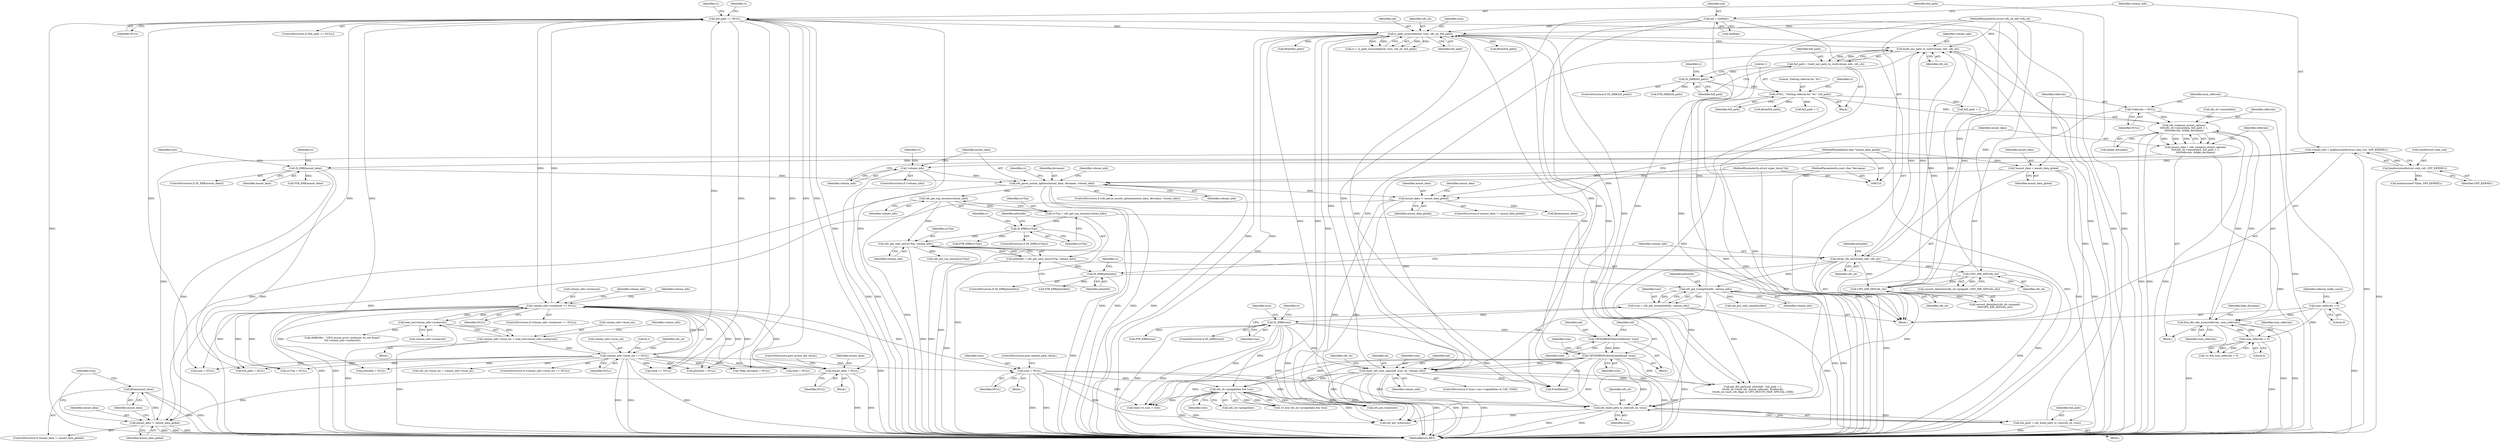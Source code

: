 digraph "1_linux_70945643722ffeac779d2529a348f99567fa5c33@API" {
"1000744" [label="(Call,kfree(mount_data))"];
"1000741" [label="(Call,mount_data != mount_data_global)"];
"1000638" [label="(Call,mount_data = NULL)"];
"1000494" [label="(Call,full_path == NULL)"];
"1000488" [label="(Call,full_path = cifs_build_path_to_root(cifs_sb, tcon))"];
"1000490" [label="(Call,cifs_build_path_to_root(cifs_sb, tcon))"];
"1000313" [label="(Call,setup_cifs_sb(volume_info, cifs_sb))"];
"1000298" [label="(Call,cifs_get_smb_ses(srvTcp, volume_info))"];
"1000288" [label="(Call,IS_ERR(srvTcp))"];
"1000283" [label="(Call,srvTcp = cifs_get_tcp_session(volume_info))"];
"1000285" [label="(Call,cifs_get_tcp_session(volume_info))"];
"1000192" [label="(Call,cifs_parse_mount_options(mount_data, devname, volume_info))"];
"1000631" [label="(Call,IS_ERR(mount_data))"];
"1000611" [label="(Call,mount_data = cifs_compose_mount_options(\n\t\t\t\t\tcifs_sb->mountdata, full_path + 1,\n\t\t\t\t\treferrals, &fake_devname))"];
"1000613" [label="(Call,cifs_compose_mount_options(\n\t\t\t\t\tcifs_sb->mountdata, full_path + 1,\n\t\t\t\t\treferrals, &fake_devname))"];
"1000569" [label="(Call,cFYI(1, \"Getting referral for: %s\", full_path))"];
"1000561" [label="(Call,IS_ERR(full_path))"];
"1000555" [label="(Call,full_path = build_unc_path_to_root(volume_info, cifs_sb))"];
"1000557" [label="(Call,build_unc_path_to_root(volume_info, cifs_sb))"];
"1000375" [label="(Call,reset_cifs_unix_caps(xid, tcon, sb, volume_info))"];
"1000364" [label="(Call,CIFSSMBQFSAttributeInfo(xid, tcon))"];
"1000361" [label="(Call,CIFSSMBQFSDeviceInfo(xid, tcon))"];
"1000173" [label="(Call,xid = GetXid())"];
"1000344" [label="(Call,IS_ERR(tcon))"];
"1000338" [label="(Call,tcon = cifs_get_tcon(pSesInfo, volume_info))"];
"1000340" [label="(Call,cifs_get_tcon(pSesInfo, volume_info))"];
"1000302" [label="(Call,IS_ERR(pSesInfo))"];
"1000296" [label="(Call,pSesInfo = cifs_get_smb_ses(srvTcp, volume_info))"];
"1000125" [label="(MethodParameterIn,struct super_block *sb)"];
"1000553" [label="(Call,CIFS_DIR_SEP(cifs_sb))"];
"1000505" [label="(Call,is_path_accessible(xid, tcon, cifs_sb, full_path))"];
"1000126" [label="(MethodParameterIn,struct cifs_sb_info *cifs_sb)"];
"1000398" [label="(Call,CIFS_DIR_SEP(cifs_sb))"];
"1000623" [label="(Call,free_dfs_info_array(referrals, num_referrals))"];
"1000597" [label="(Call,num_referrals > 0)"];
"1000147" [label="(Call,num_referrals = 0)"];
"1000143" [label="(Call,*referrals = NULL)"];
"1000138" [label="(Call,*mount_data = mount_data_global)"];
"1000127" [label="(MethodParameterIn,char *mount_data_global)"];
"1000128" [label="(MethodParameterIn,const char *devname)"];
"1000183" [label="(Call,!volume_info)"];
"1000176" [label="(Call,volume_info = kzalloc(sizeof(struct smb_vol), GFP_KERNEL))"];
"1000178" [label="(Call,kzalloc(sizeof(struct smb_vol), GFP_KERNEL))"];
"1000482" [label="(Call,cifs_sb->prepathlen && tcon)"];
"1000351" [label="(Call,tcon = NULL)"];
"1000259" [label="(Call,volume_info->local_nls == NULL)"];
"1000250" [label="(Call,volume_info->local_nls = load_nls(volume_info->iocharset))"];
"1000254" [label="(Call,load_nls(volume_info->iocharset))"];
"1000237" [label="(Call,volume_info->iocharset == NULL)"];
"1000606" [label="(Call,mount_data != mount_data_global)"];
"1000167" [label="(Call,full_path = NULL)"];
"1000554" [label="(Identifier,cifs_sb)"];
"1000574" [label="(Identifier,rc)"];
"1000183" [label="(Call,!volume_info)"];
"1000173" [label="(Call,xid = GetXid())"];
"1000179" [label="(Call,sizeof(struct smb_vol))"];
"1000748" [label="(Call,cifs_put_tcon(tcon))"];
"1000611" [label="(Call,mount_data = cifs_compose_mount_options(\n\t\t\t\t\tcifs_sb->mountdata, full_path + 1,\n\t\t\t\t\treferrals, &fake_devname))"];
"1000143" [label="(Call,*referrals = NULL)"];
"1000599" [label="(Literal,0)"];
"1000296" [label="(Call,pSesInfo = cifs_get_smb_ses(srvTcp, volume_info))"];
"1000307" [label="(Call,PTR_ERR(pSesInfo))"];
"1000505" [label="(Call,is_path_accessible(xid, tcon, cifs_sb, full_path))"];
"1000639" [label="(Identifier,mount_data)"];
"1000496" [label="(Identifier,NULL)"];
"1000740" [label="(ControlStructure,if (mount_data != mount_data_global))"];
"1000191" [label="(ControlStructure,if (cifs_parse_mount_options(mount_data, devname, volume_info)))"];
"1000343" [label="(ControlStructure,if (IS_ERR(tcon)))"];
"1000340" [label="(Call,cifs_get_tcon(pSesInfo, volume_info))"];
"1000366" [label="(Identifier,tcon)"];
"1000302" [label="(Call,IS_ERR(pSesInfo))"];
"1000140" [label="(Identifier,mount_data_global)"];
"1000594" [label="(Call,!rc && num_referrals > 0)"];
"1000756" [label="(Call,cifs_put_tcp_session(srvTcp))"];
"1000378" [label="(Identifier,sb)"];
"1000747" [label="(Identifier,tcon)"];
"1000562" [label="(Identifier,full_path)"];
"1000763" [label="(Call,FreeXid(xid))"];
"1000487" [label="(Block,)"];
"1000345" [label="(Identifier,tcon)"];
"1000399" [label="(Identifier,cifs_sb)"];
"1000187" [label="(Identifier,rc)"];
"1000319" [label="(Identifier,pSesInfo)"];
"1000351" [label="(Call,tcon = NULL)"];
"1000557" [label="(Call,build_unc_path_to_root(volume_info, cifs_sb))"];
"1000620" [label="(Identifier,referrals)"];
"1000139" [label="(Identifier,mount_data)"];
"1000560" [label="(ControlStructure,if (IS_ERR(full_path)))"];
"1000147" [label="(Call,num_referrals = 0)"];
"1000630" [label="(ControlStructure,if (IS_ERR(mount_data)))"];
"1000287" [label="(ControlStructure,if (IS_ERR(srvTcp)))"];
"1000556" [label="(Identifier,full_path)"];
"1000371" [label="(Identifier,tcon)"];
"1000144" [label="(Identifier,referrals)"];
"1000606" [label="(Call,mount_data != mount_data_global)"];
"1000348" [label="(Identifier,rc)"];
"1000491" [label="(Identifier,cifs_sb)"];
"1000610" [label="(Identifier,mount_data)"];
"1000178" [label="(Call,kzalloc(sizeof(struct smb_vol), GFP_KERNEL))"];
"1000555" [label="(Call,full_path = build_unc_path_to_root(volume_info, cifs_sb))"];
"1000742" [label="(Identifier,mount_data)"];
"1000621" [label="(Call,&fake_devname)"];
"1000129" [label="(Block,)"];
"1000193" [label="(Identifier,mount_data)"];
"1000523" [label="(Call,kfree(full_path))"];
"1000263" [label="(Identifier,NULL)"];
"1000306" [label="(Identifier,rc)"];
"1000288" [label="(Call,IS_ERR(srvTcp))"];
"1000566" [label="(Call,PTR_ERR(full_path))"];
"1000670" [label="(Call,tlink == NULL)"];
"1000571" [label="(Literal,\"Getting referral for: %s\")"];
"1000686" [label="(Call,tlink->tl_tcon = tcon)"];
"1000506" [label="(Identifier,xid)"];
"1000276" [label="(Call,cifs_sb->local_nls = volume_info->local_nls)"];
"1000298" [label="(Call,cifs_get_smb_ses(srvTcp, volume_info))"];
"1000285" [label="(Call,cifs_get_tcp_session(volume_info))"];
"1000175" [label="(Call,GetXid())"];
"1000509" [label="(Identifier,full_path)"];
"1000570" [label="(Literal,1)"];
"1000194" [label="(Identifier,devname)"];
"1000632" [label="(Identifier,mount_data)"];
"1000504" [label="(Identifier,rc)"];
"1000181" [label="(Identifier,GFP_KERNEL)"];
"1000520" [label="(Call,kfree(full_path))"];
"1000128" [label="(MethodParameterIn,const char *devname)"];
"1000367" [label="(ControlStructure,if (tcon->ses->capabilities & CAP_UNIX))"];
"1000259" [label="(Call,volume_info->local_nls == NULL)"];
"1000126" [label="(MethodParameterIn,struct cifs_sb_info *cifs_sb)"];
"1000339" [label="(Identifier,tcon)"];
"1000342" [label="(Identifier,volume_info)"];
"1000354" [label="(ControlStructure,goto remote_path_check;)"];
"1000250" [label="(Call,volume_info->local_nls = load_nls(volume_info->iocharset))"];
"1000299" [label="(Identifier,srvTcp)"];
"1000394" [label="(Call,convert_delimiter(cifs_sb->prepath, CIFS_DIR_SEP(cifs_sb)))"];
"1000265" [label="(Call,cERROR(1, \"CIFS mount error: iocharset %s not found\",\n\t\t\t\t volume_info->iocharset))"];
"1000192" [label="(Call,cifs_parse_mount_options(mount_data, devname, volume_info))"];
"1000495" [label="(Identifier,full_path)"];
"1000623" [label="(Call,free_dfs_info_array(referrals, num_referrals))"];
"1000398" [label="(Call,CIFS_DIR_SEP(cifs_sb))"];
"1000292" [label="(Identifier,rc)"];
"1000613" [label="(Call,cifs_compose_mount_options(\n\t\t\t\t\tcifs_sb->mountdata, full_path + 1,\n\t\t\t\t\treferrals, &fake_devname))"];
"1000499" [label="(Identifier,rc)"];
"1000349" [label="(Call,PTR_ERR(tcon))"];
"1000314" [label="(Identifier,volume_info)"];
"1000241" [label="(Identifier,NULL)"];
"1000236" [label="(ControlStructure,if (volume_info->iocharset == NULL))"];
"1000744" [label="(Call,kfree(mount_data))"];
"1000344" [label="(Call,IS_ERR(tcon))"];
"1000148" [label="(Identifier,num_referrals)"];
"1000644" [label="(Call,cifs_put_tcon(tcon))"];
"1000138" [label="(Call,*mount_data = mount_data_global)"];
"1000353" [label="(Identifier,NULL)"];
"1000352" [label="(Identifier,tcon)"];
"1000266" [label="(Literal,1)"];
"1000664" [label="(Call,kzalloc(sizeof *tlink, GFP_KERNEL))"];
"1000346" [label="(Block,)"];
"1000261" [label="(Identifier,volume_info)"];
"1000635" [label="(Identifier,rc)"];
"1000145" [label="(Identifier,NULL)"];
"1000488" [label="(Call,full_path = cifs_build_path_to_root(cifs_sb, tcon))"];
"1000612" [label="(Identifier,mount_data)"];
"1000600" [label="(Block,)"];
"1000627" [label="(Identifier,fake_devname)"];
"1000362" [label="(Identifier,xid)"];
"1000309" [label="(Call,pSesInfo = NULL)"];
"1000237" [label="(Call,volume_info->iocharset == NULL)"];
"1000377" [label="(Identifier,tcon)"];
"1000743" [label="(Identifier,mount_data_global)"];
"1000741" [label="(Call,mount_data != mount_data_global)"];
"1000631" [label="(Call,IS_ERR(mount_data))"];
"1000614" [label="(Call,cifs_sb->mountdata)"];
"1000376" [label="(Identifier,xid)"];
"1000559" [label="(Identifier,cifs_sb)"];
"1000303" [label="(Identifier,pSesInfo)"];
"1000633" [label="(Block,)"];
"1000609" [label="(Call,kfree(mount_data))"];
"1000753" [label="(Call,cifs_put_smb_ses(pSesInfo))"];
"1000177" [label="(Identifier,volume_info)"];
"1000390" [label="(Identifier,cifs_sb)"];
"1000365" [label="(Identifier,xid)"];
"1000379" [label="(Identifier,volume_info)"];
"1000363" [label="(Identifier,tcon)"];
"1000636" [label="(Call,PTR_ERR(mount_data))"];
"1000508" [label="(Identifier,cifs_sb)"];
"1000479" [label="(Call,!rc && cifs_sb->prepathlen && tcon)"];
"1000483" [label="(Call,cifs_sb->prepathlen)"];
"1000238" [label="(Call,volume_info->iocharset)"];
"1000170" [label="(Call,tlink = NULL)"];
"1000503" [label="(Call,rc = is_path_accessible(xid, tcon, cifs_sb, full_path))"];
"1000507" [label="(Identifier,tcon)"];
"1000598" [label="(Identifier,num_referrals)"];
"1000164" [label="(Call,srvTcp = NULL)"];
"1000297" [label="(Identifier,pSesInfo)"];
"1000575" [label="(Call,get_dfs_path(xid, pSesInfo , full_path + 1,\n\t\t\tcifs_sb->local_nls, &num_referrals, &referrals,\n\t\t\tcifs_sb->mnt_cifs_flags & CIFS_MOUNT_MAP_SPECIAL_CHR))"];
"1000161" [label="(Call,pSesInfo = NULL)"];
"1000254" [label="(Call,load_nls(volume_info->iocharset))"];
"1000360" [label="(Block,)"];
"1000204" [label="(Identifier,volume_info)"];
"1000361" [label="(Call,CIFSSMBQFSDeviceInfo(xid, tcon))"];
"1000493" [label="(ControlStructure,if (full_path == NULL))"];
"1000249" [label="(Block,)"];
"1000289" [label="(Identifier,srvTcp)"];
"1000569" [label="(Call,cFYI(1, \"Getting referral for: %s\", full_path))"];
"1000315" [label="(Identifier,cifs_sb)"];
"1000284" [label="(Identifier,srvTcp)"];
"1000572" [label="(Identifier,full_path)"];
"1000602" [label="(Call,*fake_devname = NULL)"];
"1000492" [label="(Identifier,tcon)"];
"1000283" [label="(Call,srvTcp = cifs_get_tcp_session(volume_info))"];
"1000301" [label="(ControlStructure,if (IS_ERR(pSesInfo)))"];
"1000561" [label="(Call,IS_ERR(full_path))"];
"1000608" [label="(Identifier,mount_data_global)"];
"1000375" [label="(Call,reset_cifs_unix_caps(xid, tcon, sb, volume_info))"];
"1000641" [label="(ControlStructure,goto mount_fail_check;)"];
"1000482" [label="(Call,cifs_sb->prepathlen && tcon)"];
"1000251" [label="(Call,volume_info->local_nls)"];
"1000313" [label="(Call,setup_cifs_sb(volume_info, cifs_sb))"];
"1000364" [label="(Call,CIFSSMBQFSAttributeInfo(xid, tcon))"];
"1000198" [label="(Identifier,rc)"];
"1000628" [label="(Call,kfree(full_path))"];
"1000174" [label="(Identifier,xid)"];
"1000152" [label="(Identifier,referral_walks_count)"];
"1000125" [label="(MethodParameterIn,struct super_block *sb)"];
"1000745" [label="(Identifier,mount_data)"];
"1000638" [label="(Call,mount_data = NULL)"];
"1000255" [label="(Call,volume_info->iocharset)"];
"1000195" [label="(Identifier,volume_info)"];
"1000176" [label="(Call,volume_info = kzalloc(sizeof(struct smb_vol), GFP_KERNEL))"];
"1000127" [label="(MethodParameterIn,char *mount_data_global)"];
"1000767" [label="(MethodReturn,RET)"];
"1000358" [label="(Identifier,tcon)"];
"1000640" [label="(Identifier,NULL)"];
"1000578" [label="(Call,full_path + 1)"];
"1000549" [label="(Call,convert_delimiter(cifs_sb->prepath,\n\t\t\t\t\tCIFS_DIR_SEP(cifs_sb)))"];
"1000490" [label="(Call,cifs_build_path_to_root(cifs_sb, tcon))"];
"1000158" [label="(Call,tcon = NULL)"];
"1000625" [label="(Identifier,num_referrals)"];
"1000565" [label="(Identifier,rc)"];
"1000530" [label="(Block,)"];
"1000278" [label="(Identifier,cifs_sb)"];
"1000605" [label="(ControlStructure,if (mount_data != mount_data_global))"];
"1000341" [label="(Identifier,pSesInfo)"];
"1000643" [label="(Identifier,tcon)"];
"1000338" [label="(Call,tcon = cifs_get_tcon(pSesInfo, volume_info))"];
"1000258" [label="(ControlStructure,if (volume_info->local_nls == NULL))"];
"1000149" [label="(Literal,0)"];
"1000553" [label="(Call,CIFS_DIR_SEP(cifs_sb))"];
"1000597" [label="(Call,num_referrals > 0)"];
"1000607" [label="(Identifier,mount_data)"];
"1000286" [label="(Identifier,volume_info)"];
"1000252" [label="(Identifier,volume_info)"];
"1000293" [label="(Call,PTR_ERR(srvTcp))"];
"1000486" [label="(Identifier,tcon)"];
"1000245" [label="(Identifier,volume_info)"];
"1000617" [label="(Call,full_path + 1)"];
"1000300" [label="(Identifier,volume_info)"];
"1000558" [label="(Identifier,volume_info)"];
"1000260" [label="(Call,volume_info->local_nls)"];
"1000624" [label="(Identifier,referrals)"];
"1000489" [label="(Identifier,full_path)"];
"1000182" [label="(ControlStructure,if (!volume_info))"];
"1000494" [label="(Call,full_path == NULL)"];
"1000184" [label="(Identifier,volume_info)"];
"1000744" -> "1000740"  [label="AST: "];
"1000744" -> "1000745"  [label="CFG: "];
"1000745" -> "1000744"  [label="AST: "];
"1000747" -> "1000744"  [label="CFG: "];
"1000744" -> "1000767"  [label="DDG: "];
"1000744" -> "1000767"  [label="DDG: "];
"1000741" -> "1000744"  [label="DDG: "];
"1000741" -> "1000740"  [label="AST: "];
"1000741" -> "1000743"  [label="CFG: "];
"1000742" -> "1000741"  [label="AST: "];
"1000743" -> "1000741"  [label="AST: "];
"1000745" -> "1000741"  [label="CFG: "];
"1000747" -> "1000741"  [label="CFG: "];
"1000741" -> "1000767"  [label="DDG: "];
"1000741" -> "1000767"  [label="DDG: "];
"1000741" -> "1000767"  [label="DDG: "];
"1000638" -> "1000741"  [label="DDG: "];
"1000192" -> "1000741"  [label="DDG: "];
"1000606" -> "1000741"  [label="DDG: "];
"1000127" -> "1000741"  [label="DDG: "];
"1000638" -> "1000633"  [label="AST: "];
"1000638" -> "1000640"  [label="CFG: "];
"1000639" -> "1000638"  [label="AST: "];
"1000640" -> "1000638"  [label="AST: "];
"1000641" -> "1000638"  [label="CFG: "];
"1000638" -> "1000767"  [label="DDG: "];
"1000638" -> "1000767"  [label="DDG: "];
"1000494" -> "1000638"  [label="DDG: "];
"1000259" -> "1000638"  [label="DDG: "];
"1000237" -> "1000638"  [label="DDG: "];
"1000494" -> "1000493"  [label="AST: "];
"1000494" -> "1000496"  [label="CFG: "];
"1000495" -> "1000494"  [label="AST: "];
"1000496" -> "1000494"  [label="AST: "];
"1000499" -> "1000494"  [label="CFG: "];
"1000504" -> "1000494"  [label="CFG: "];
"1000494" -> "1000767"  [label="DDG: "];
"1000494" -> "1000767"  [label="DDG: "];
"1000494" -> "1000767"  [label="DDG: "];
"1000494" -> "1000158"  [label="DDG: "];
"1000494" -> "1000161"  [label="DDG: "];
"1000494" -> "1000164"  [label="DDG: "];
"1000494" -> "1000167"  [label="DDG: "];
"1000494" -> "1000170"  [label="DDG: "];
"1000494" -> "1000237"  [label="DDG: "];
"1000488" -> "1000494"  [label="DDG: "];
"1000259" -> "1000494"  [label="DDG: "];
"1000237" -> "1000494"  [label="DDG: "];
"1000494" -> "1000505"  [label="DDG: "];
"1000494" -> "1000602"  [label="DDG: "];
"1000494" -> "1000670"  [label="DDG: "];
"1000488" -> "1000487"  [label="AST: "];
"1000488" -> "1000490"  [label="CFG: "];
"1000489" -> "1000488"  [label="AST: "];
"1000490" -> "1000488"  [label="AST: "];
"1000495" -> "1000488"  [label="CFG: "];
"1000488" -> "1000767"  [label="DDG: "];
"1000490" -> "1000488"  [label="DDG: "];
"1000490" -> "1000488"  [label="DDG: "];
"1000490" -> "1000492"  [label="CFG: "];
"1000491" -> "1000490"  [label="AST: "];
"1000492" -> "1000490"  [label="AST: "];
"1000490" -> "1000767"  [label="DDG: "];
"1000490" -> "1000767"  [label="DDG: "];
"1000313" -> "1000490"  [label="DDG: "];
"1000398" -> "1000490"  [label="DDG: "];
"1000126" -> "1000490"  [label="DDG: "];
"1000482" -> "1000490"  [label="DDG: "];
"1000375" -> "1000490"  [label="DDG: "];
"1000364" -> "1000490"  [label="DDG: "];
"1000351" -> "1000490"  [label="DDG: "];
"1000344" -> "1000490"  [label="DDG: "];
"1000490" -> "1000505"  [label="DDG: "];
"1000490" -> "1000505"  [label="DDG: "];
"1000490" -> "1000748"  [label="DDG: "];
"1000313" -> "1000129"  [label="AST: "];
"1000313" -> "1000315"  [label="CFG: "];
"1000314" -> "1000313"  [label="AST: "];
"1000315" -> "1000313"  [label="AST: "];
"1000319" -> "1000313"  [label="CFG: "];
"1000313" -> "1000767"  [label="DDG: "];
"1000313" -> "1000767"  [label="DDG: "];
"1000298" -> "1000313"  [label="DDG: "];
"1000557" -> "1000313"  [label="DDG: "];
"1000126" -> "1000313"  [label="DDG: "];
"1000313" -> "1000340"  [label="DDG: "];
"1000313" -> "1000398"  [label="DDG: "];
"1000313" -> "1000553"  [label="DDG: "];
"1000313" -> "1000557"  [label="DDG: "];
"1000298" -> "1000296"  [label="AST: "];
"1000298" -> "1000300"  [label="CFG: "];
"1000299" -> "1000298"  [label="AST: "];
"1000300" -> "1000298"  [label="AST: "];
"1000296" -> "1000298"  [label="CFG: "];
"1000298" -> "1000767"  [label="DDG: "];
"1000298" -> "1000767"  [label="DDG: "];
"1000298" -> "1000296"  [label="DDG: "];
"1000298" -> "1000296"  [label="DDG: "];
"1000288" -> "1000298"  [label="DDG: "];
"1000285" -> "1000298"  [label="DDG: "];
"1000298" -> "1000756"  [label="DDG: "];
"1000288" -> "1000287"  [label="AST: "];
"1000288" -> "1000289"  [label="CFG: "];
"1000289" -> "1000288"  [label="AST: "];
"1000292" -> "1000288"  [label="CFG: "];
"1000297" -> "1000288"  [label="CFG: "];
"1000288" -> "1000767"  [label="DDG: "];
"1000283" -> "1000288"  [label="DDG: "];
"1000288" -> "1000293"  [label="DDG: "];
"1000283" -> "1000129"  [label="AST: "];
"1000283" -> "1000285"  [label="CFG: "];
"1000284" -> "1000283"  [label="AST: "];
"1000285" -> "1000283"  [label="AST: "];
"1000289" -> "1000283"  [label="CFG: "];
"1000283" -> "1000767"  [label="DDG: "];
"1000285" -> "1000283"  [label="DDG: "];
"1000285" -> "1000286"  [label="CFG: "];
"1000286" -> "1000285"  [label="AST: "];
"1000285" -> "1000767"  [label="DDG: "];
"1000192" -> "1000285"  [label="DDG: "];
"1000192" -> "1000191"  [label="AST: "];
"1000192" -> "1000195"  [label="CFG: "];
"1000193" -> "1000192"  [label="AST: "];
"1000194" -> "1000192"  [label="AST: "];
"1000195" -> "1000192"  [label="AST: "];
"1000198" -> "1000192"  [label="CFG: "];
"1000204" -> "1000192"  [label="CFG: "];
"1000192" -> "1000767"  [label="DDG: "];
"1000192" -> "1000767"  [label="DDG: "];
"1000192" -> "1000767"  [label="DDG: "];
"1000192" -> "1000767"  [label="DDG: "];
"1000631" -> "1000192"  [label="DDG: "];
"1000138" -> "1000192"  [label="DDG: "];
"1000128" -> "1000192"  [label="DDG: "];
"1000183" -> "1000192"  [label="DDG: "];
"1000192" -> "1000606"  [label="DDG: "];
"1000631" -> "1000630"  [label="AST: "];
"1000631" -> "1000632"  [label="CFG: "];
"1000632" -> "1000631"  [label="AST: "];
"1000635" -> "1000631"  [label="CFG: "];
"1000643" -> "1000631"  [label="CFG: "];
"1000631" -> "1000767"  [label="DDG: "];
"1000631" -> "1000767"  [label="DDG: "];
"1000611" -> "1000631"  [label="DDG: "];
"1000631" -> "1000636"  [label="DDG: "];
"1000611" -> "1000600"  [label="AST: "];
"1000611" -> "1000613"  [label="CFG: "];
"1000612" -> "1000611"  [label="AST: "];
"1000613" -> "1000611"  [label="AST: "];
"1000624" -> "1000611"  [label="CFG: "];
"1000611" -> "1000767"  [label="DDG: "];
"1000613" -> "1000611"  [label="DDG: "];
"1000613" -> "1000611"  [label="DDG: "];
"1000613" -> "1000611"  [label="DDG: "];
"1000613" -> "1000611"  [label="DDG: "];
"1000613" -> "1000621"  [label="CFG: "];
"1000614" -> "1000613"  [label="AST: "];
"1000617" -> "1000613"  [label="AST: "];
"1000620" -> "1000613"  [label="AST: "];
"1000621" -> "1000613"  [label="AST: "];
"1000613" -> "1000767"  [label="DDG: "];
"1000613" -> "1000767"  [label="DDG: "];
"1000613" -> "1000767"  [label="DDG: "];
"1000569" -> "1000613"  [label="DDG: "];
"1000623" -> "1000613"  [label="DDG: "];
"1000143" -> "1000613"  [label="DDG: "];
"1000613" -> "1000623"  [label="DDG: "];
"1000569" -> "1000530"  [label="AST: "];
"1000569" -> "1000572"  [label="CFG: "];
"1000570" -> "1000569"  [label="AST: "];
"1000571" -> "1000569"  [label="AST: "];
"1000572" -> "1000569"  [label="AST: "];
"1000574" -> "1000569"  [label="CFG: "];
"1000569" -> "1000767"  [label="DDG: "];
"1000561" -> "1000569"  [label="DDG: "];
"1000569" -> "1000575"  [label="DDG: "];
"1000569" -> "1000578"  [label="DDG: "];
"1000569" -> "1000617"  [label="DDG: "];
"1000569" -> "1000628"  [label="DDG: "];
"1000561" -> "1000560"  [label="AST: "];
"1000561" -> "1000562"  [label="CFG: "];
"1000562" -> "1000561"  [label="AST: "];
"1000565" -> "1000561"  [label="CFG: "];
"1000570" -> "1000561"  [label="CFG: "];
"1000561" -> "1000767"  [label="DDG: "];
"1000555" -> "1000561"  [label="DDG: "];
"1000561" -> "1000566"  [label="DDG: "];
"1000555" -> "1000530"  [label="AST: "];
"1000555" -> "1000557"  [label="CFG: "];
"1000556" -> "1000555"  [label="AST: "];
"1000557" -> "1000555"  [label="AST: "];
"1000562" -> "1000555"  [label="CFG: "];
"1000555" -> "1000767"  [label="DDG: "];
"1000557" -> "1000555"  [label="DDG: "];
"1000557" -> "1000555"  [label="DDG: "];
"1000557" -> "1000559"  [label="CFG: "];
"1000558" -> "1000557"  [label="AST: "];
"1000559" -> "1000557"  [label="AST: "];
"1000557" -> "1000767"  [label="DDG: "];
"1000557" -> "1000767"  [label="DDG: "];
"1000375" -> "1000557"  [label="DDG: "];
"1000340" -> "1000557"  [label="DDG: "];
"1000553" -> "1000557"  [label="DDG: "];
"1000505" -> "1000557"  [label="DDG: "];
"1000398" -> "1000557"  [label="DDG: "];
"1000126" -> "1000557"  [label="DDG: "];
"1000375" -> "1000367"  [label="AST: "];
"1000375" -> "1000379"  [label="CFG: "];
"1000376" -> "1000375"  [label="AST: "];
"1000377" -> "1000375"  [label="AST: "];
"1000378" -> "1000375"  [label="AST: "];
"1000379" -> "1000375"  [label="AST: "];
"1000390" -> "1000375"  [label="CFG: "];
"1000375" -> "1000767"  [label="DDG: "];
"1000375" -> "1000767"  [label="DDG: "];
"1000375" -> "1000767"  [label="DDG: "];
"1000375" -> "1000767"  [label="DDG: "];
"1000364" -> "1000375"  [label="DDG: "];
"1000364" -> "1000375"  [label="DDG: "];
"1000173" -> "1000375"  [label="DDG: "];
"1000344" -> "1000375"  [label="DDG: "];
"1000125" -> "1000375"  [label="DDG: "];
"1000340" -> "1000375"  [label="DDG: "];
"1000375" -> "1000482"  [label="DDG: "];
"1000375" -> "1000505"  [label="DDG: "];
"1000375" -> "1000575"  [label="DDG: "];
"1000375" -> "1000644"  [label="DDG: "];
"1000375" -> "1000686"  [label="DDG: "];
"1000375" -> "1000748"  [label="DDG: "];
"1000375" -> "1000763"  [label="DDG: "];
"1000364" -> "1000360"  [label="AST: "];
"1000364" -> "1000366"  [label="CFG: "];
"1000365" -> "1000364"  [label="AST: "];
"1000366" -> "1000364"  [label="AST: "];
"1000371" -> "1000364"  [label="CFG: "];
"1000364" -> "1000767"  [label="DDG: "];
"1000364" -> "1000767"  [label="DDG: "];
"1000361" -> "1000364"  [label="DDG: "];
"1000361" -> "1000364"  [label="DDG: "];
"1000364" -> "1000482"  [label="DDG: "];
"1000364" -> "1000505"  [label="DDG: "];
"1000364" -> "1000575"  [label="DDG: "];
"1000364" -> "1000644"  [label="DDG: "];
"1000364" -> "1000686"  [label="DDG: "];
"1000364" -> "1000748"  [label="DDG: "];
"1000364" -> "1000763"  [label="DDG: "];
"1000361" -> "1000360"  [label="AST: "];
"1000361" -> "1000363"  [label="CFG: "];
"1000362" -> "1000361"  [label="AST: "];
"1000363" -> "1000361"  [label="AST: "];
"1000365" -> "1000361"  [label="CFG: "];
"1000361" -> "1000767"  [label="DDG: "];
"1000173" -> "1000361"  [label="DDG: "];
"1000344" -> "1000361"  [label="DDG: "];
"1000173" -> "1000129"  [label="AST: "];
"1000173" -> "1000175"  [label="CFG: "];
"1000174" -> "1000173"  [label="AST: "];
"1000175" -> "1000173"  [label="AST: "];
"1000177" -> "1000173"  [label="CFG: "];
"1000173" -> "1000767"  [label="DDG: "];
"1000173" -> "1000505"  [label="DDG: "];
"1000173" -> "1000575"  [label="DDG: "];
"1000173" -> "1000763"  [label="DDG: "];
"1000344" -> "1000343"  [label="AST: "];
"1000344" -> "1000345"  [label="CFG: "];
"1000345" -> "1000344"  [label="AST: "];
"1000348" -> "1000344"  [label="CFG: "];
"1000358" -> "1000344"  [label="CFG: "];
"1000344" -> "1000767"  [label="DDG: "];
"1000344" -> "1000767"  [label="DDG: "];
"1000338" -> "1000344"  [label="DDG: "];
"1000344" -> "1000349"  [label="DDG: "];
"1000344" -> "1000482"  [label="DDG: "];
"1000344" -> "1000644"  [label="DDG: "];
"1000344" -> "1000686"  [label="DDG: "];
"1000344" -> "1000748"  [label="DDG: "];
"1000338" -> "1000129"  [label="AST: "];
"1000338" -> "1000340"  [label="CFG: "];
"1000339" -> "1000338"  [label="AST: "];
"1000340" -> "1000338"  [label="AST: "];
"1000345" -> "1000338"  [label="CFG: "];
"1000338" -> "1000767"  [label="DDG: "];
"1000340" -> "1000338"  [label="DDG: "];
"1000340" -> "1000338"  [label="DDG: "];
"1000340" -> "1000342"  [label="CFG: "];
"1000341" -> "1000340"  [label="AST: "];
"1000342" -> "1000340"  [label="AST: "];
"1000340" -> "1000767"  [label="DDG: "];
"1000340" -> "1000767"  [label="DDG: "];
"1000302" -> "1000340"  [label="DDG: "];
"1000340" -> "1000575"  [label="DDG: "];
"1000340" -> "1000753"  [label="DDG: "];
"1000302" -> "1000301"  [label="AST: "];
"1000302" -> "1000303"  [label="CFG: "];
"1000303" -> "1000302"  [label="AST: "];
"1000306" -> "1000302"  [label="CFG: "];
"1000314" -> "1000302"  [label="CFG: "];
"1000302" -> "1000767"  [label="DDG: "];
"1000296" -> "1000302"  [label="DDG: "];
"1000302" -> "1000307"  [label="DDG: "];
"1000296" -> "1000129"  [label="AST: "];
"1000297" -> "1000296"  [label="AST: "];
"1000303" -> "1000296"  [label="CFG: "];
"1000296" -> "1000767"  [label="DDG: "];
"1000125" -> "1000124"  [label="AST: "];
"1000125" -> "1000767"  [label="DDG: "];
"1000553" -> "1000549"  [label="AST: "];
"1000553" -> "1000554"  [label="CFG: "];
"1000554" -> "1000553"  [label="AST: "];
"1000549" -> "1000553"  [label="CFG: "];
"1000553" -> "1000549"  [label="DDG: "];
"1000505" -> "1000553"  [label="DDG: "];
"1000398" -> "1000553"  [label="DDG: "];
"1000126" -> "1000553"  [label="DDG: "];
"1000505" -> "1000503"  [label="AST: "];
"1000505" -> "1000509"  [label="CFG: "];
"1000506" -> "1000505"  [label="AST: "];
"1000507" -> "1000505"  [label="AST: "];
"1000508" -> "1000505"  [label="AST: "];
"1000509" -> "1000505"  [label="AST: "];
"1000503" -> "1000505"  [label="CFG: "];
"1000505" -> "1000767"  [label="DDG: "];
"1000505" -> "1000767"  [label="DDG: "];
"1000505" -> "1000503"  [label="DDG: "];
"1000505" -> "1000503"  [label="DDG: "];
"1000505" -> "1000503"  [label="DDG: "];
"1000505" -> "1000503"  [label="DDG: "];
"1000126" -> "1000505"  [label="DDG: "];
"1000505" -> "1000520"  [label="DDG: "];
"1000505" -> "1000523"  [label="DDG: "];
"1000505" -> "1000575"  [label="DDG: "];
"1000505" -> "1000644"  [label="DDG: "];
"1000505" -> "1000686"  [label="DDG: "];
"1000505" -> "1000748"  [label="DDG: "];
"1000505" -> "1000763"  [label="DDG: "];
"1000126" -> "1000124"  [label="AST: "];
"1000126" -> "1000767"  [label="DDG: "];
"1000126" -> "1000398"  [label="DDG: "];
"1000398" -> "1000394"  [label="AST: "];
"1000398" -> "1000399"  [label="CFG: "];
"1000399" -> "1000398"  [label="AST: "];
"1000394" -> "1000398"  [label="CFG: "];
"1000398" -> "1000767"  [label="DDG: "];
"1000398" -> "1000394"  [label="DDG: "];
"1000623" -> "1000600"  [label="AST: "];
"1000623" -> "1000625"  [label="CFG: "];
"1000624" -> "1000623"  [label="AST: "];
"1000625" -> "1000623"  [label="AST: "];
"1000627" -> "1000623"  [label="CFG: "];
"1000623" -> "1000767"  [label="DDG: "];
"1000623" -> "1000767"  [label="DDG: "];
"1000623" -> "1000767"  [label="DDG: "];
"1000623" -> "1000597"  [label="DDG: "];
"1000597" -> "1000623"  [label="DDG: "];
"1000147" -> "1000623"  [label="DDG: "];
"1000597" -> "1000594"  [label="AST: "];
"1000597" -> "1000599"  [label="CFG: "];
"1000598" -> "1000597"  [label="AST: "];
"1000599" -> "1000597"  [label="AST: "];
"1000594" -> "1000597"  [label="CFG: "];
"1000597" -> "1000767"  [label="DDG: "];
"1000597" -> "1000594"  [label="DDG: "];
"1000597" -> "1000594"  [label="DDG: "];
"1000147" -> "1000597"  [label="DDG: "];
"1000147" -> "1000129"  [label="AST: "];
"1000147" -> "1000149"  [label="CFG: "];
"1000148" -> "1000147"  [label="AST: "];
"1000149" -> "1000147"  [label="AST: "];
"1000152" -> "1000147"  [label="CFG: "];
"1000147" -> "1000767"  [label="DDG: "];
"1000143" -> "1000129"  [label="AST: "];
"1000143" -> "1000145"  [label="CFG: "];
"1000144" -> "1000143"  [label="AST: "];
"1000145" -> "1000143"  [label="AST: "];
"1000148" -> "1000143"  [label="CFG: "];
"1000143" -> "1000767"  [label="DDG: "];
"1000138" -> "1000129"  [label="AST: "];
"1000138" -> "1000140"  [label="CFG: "];
"1000139" -> "1000138"  [label="AST: "];
"1000140" -> "1000138"  [label="AST: "];
"1000144" -> "1000138"  [label="CFG: "];
"1000138" -> "1000767"  [label="DDG: "];
"1000138" -> "1000767"  [label="DDG: "];
"1000127" -> "1000138"  [label="DDG: "];
"1000127" -> "1000124"  [label="AST: "];
"1000127" -> "1000767"  [label="DDG: "];
"1000127" -> "1000606"  [label="DDG: "];
"1000128" -> "1000124"  [label="AST: "];
"1000128" -> "1000767"  [label="DDG: "];
"1000183" -> "1000182"  [label="AST: "];
"1000183" -> "1000184"  [label="CFG: "];
"1000184" -> "1000183"  [label="AST: "];
"1000187" -> "1000183"  [label="CFG: "];
"1000193" -> "1000183"  [label="CFG: "];
"1000183" -> "1000767"  [label="DDG: "];
"1000183" -> "1000767"  [label="DDG: "];
"1000176" -> "1000183"  [label="DDG: "];
"1000176" -> "1000129"  [label="AST: "];
"1000176" -> "1000178"  [label="CFG: "];
"1000177" -> "1000176"  [label="AST: "];
"1000178" -> "1000176"  [label="AST: "];
"1000184" -> "1000176"  [label="CFG: "];
"1000176" -> "1000767"  [label="DDG: "];
"1000178" -> "1000176"  [label="DDG: "];
"1000178" -> "1000181"  [label="CFG: "];
"1000179" -> "1000178"  [label="AST: "];
"1000181" -> "1000178"  [label="AST: "];
"1000178" -> "1000767"  [label="DDG: "];
"1000178" -> "1000664"  [label="DDG: "];
"1000482" -> "1000479"  [label="AST: "];
"1000482" -> "1000483"  [label="CFG: "];
"1000482" -> "1000486"  [label="CFG: "];
"1000483" -> "1000482"  [label="AST: "];
"1000486" -> "1000482"  [label="AST: "];
"1000479" -> "1000482"  [label="CFG: "];
"1000482" -> "1000767"  [label="DDG: "];
"1000482" -> "1000767"  [label="DDG: "];
"1000482" -> "1000479"  [label="DDG: "];
"1000482" -> "1000479"  [label="DDG: "];
"1000351" -> "1000482"  [label="DDG: "];
"1000482" -> "1000644"  [label="DDG: "];
"1000482" -> "1000686"  [label="DDG: "];
"1000482" -> "1000748"  [label="DDG: "];
"1000351" -> "1000346"  [label="AST: "];
"1000351" -> "1000353"  [label="CFG: "];
"1000352" -> "1000351"  [label="AST: "];
"1000353" -> "1000351"  [label="AST: "];
"1000354" -> "1000351"  [label="CFG: "];
"1000351" -> "1000767"  [label="DDG: "];
"1000351" -> "1000767"  [label="DDG: "];
"1000259" -> "1000351"  [label="DDG: "];
"1000237" -> "1000351"  [label="DDG: "];
"1000351" -> "1000644"  [label="DDG: "];
"1000351" -> "1000686"  [label="DDG: "];
"1000351" -> "1000748"  [label="DDG: "];
"1000259" -> "1000258"  [label="AST: "];
"1000259" -> "1000263"  [label="CFG: "];
"1000260" -> "1000259"  [label="AST: "];
"1000263" -> "1000259"  [label="AST: "];
"1000266" -> "1000259"  [label="CFG: "];
"1000278" -> "1000259"  [label="CFG: "];
"1000259" -> "1000767"  [label="DDG: "];
"1000259" -> "1000767"  [label="DDG: "];
"1000259" -> "1000767"  [label="DDG: "];
"1000259" -> "1000158"  [label="DDG: "];
"1000259" -> "1000161"  [label="DDG: "];
"1000259" -> "1000164"  [label="DDG: "];
"1000259" -> "1000167"  [label="DDG: "];
"1000259" -> "1000170"  [label="DDG: "];
"1000259" -> "1000237"  [label="DDG: "];
"1000250" -> "1000259"  [label="DDG: "];
"1000237" -> "1000259"  [label="DDG: "];
"1000259" -> "1000276"  [label="DDG: "];
"1000259" -> "1000309"  [label="DDG: "];
"1000259" -> "1000602"  [label="DDG: "];
"1000259" -> "1000670"  [label="DDG: "];
"1000250" -> "1000249"  [label="AST: "];
"1000250" -> "1000254"  [label="CFG: "];
"1000251" -> "1000250"  [label="AST: "];
"1000254" -> "1000250"  [label="AST: "];
"1000261" -> "1000250"  [label="CFG: "];
"1000250" -> "1000767"  [label="DDG: "];
"1000254" -> "1000250"  [label="DDG: "];
"1000254" -> "1000255"  [label="CFG: "];
"1000255" -> "1000254"  [label="AST: "];
"1000254" -> "1000767"  [label="DDG: "];
"1000254" -> "1000237"  [label="DDG: "];
"1000237" -> "1000254"  [label="DDG: "];
"1000254" -> "1000265"  [label="DDG: "];
"1000237" -> "1000236"  [label="AST: "];
"1000237" -> "1000241"  [label="CFG: "];
"1000238" -> "1000237"  [label="AST: "];
"1000241" -> "1000237"  [label="AST: "];
"1000245" -> "1000237"  [label="CFG: "];
"1000252" -> "1000237"  [label="CFG: "];
"1000237" -> "1000767"  [label="DDG: "];
"1000237" -> "1000767"  [label="DDG: "];
"1000237" -> "1000767"  [label="DDG: "];
"1000237" -> "1000158"  [label="DDG: "];
"1000237" -> "1000161"  [label="DDG: "];
"1000237" -> "1000164"  [label="DDG: "];
"1000237" -> "1000167"  [label="DDG: "];
"1000237" -> "1000170"  [label="DDG: "];
"1000237" -> "1000309"  [label="DDG: "];
"1000237" -> "1000602"  [label="DDG: "];
"1000237" -> "1000670"  [label="DDG: "];
"1000606" -> "1000605"  [label="AST: "];
"1000606" -> "1000608"  [label="CFG: "];
"1000607" -> "1000606"  [label="AST: "];
"1000608" -> "1000606"  [label="AST: "];
"1000610" -> "1000606"  [label="CFG: "];
"1000612" -> "1000606"  [label="CFG: "];
"1000606" -> "1000767"  [label="DDG: "];
"1000606" -> "1000767"  [label="DDG: "];
"1000606" -> "1000609"  [label="DDG: "];
}

